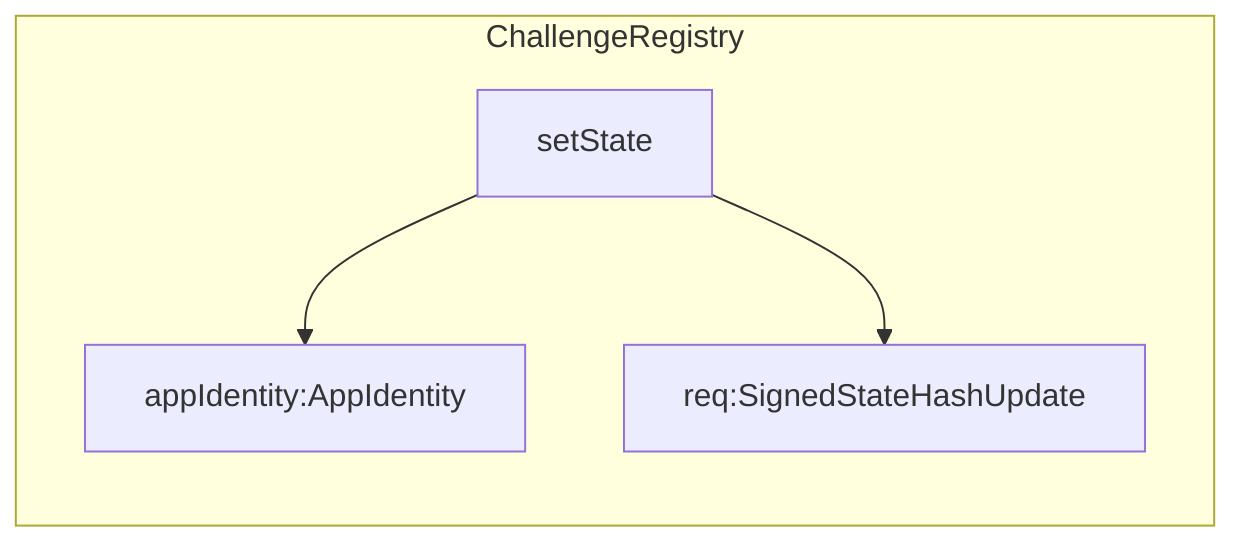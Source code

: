 graph LR
    subgraph ChallengeRegistry
        setState
        setState-->appIdentity:AppIdentity
        setState-->req:SignedStateHashUpdate
    end